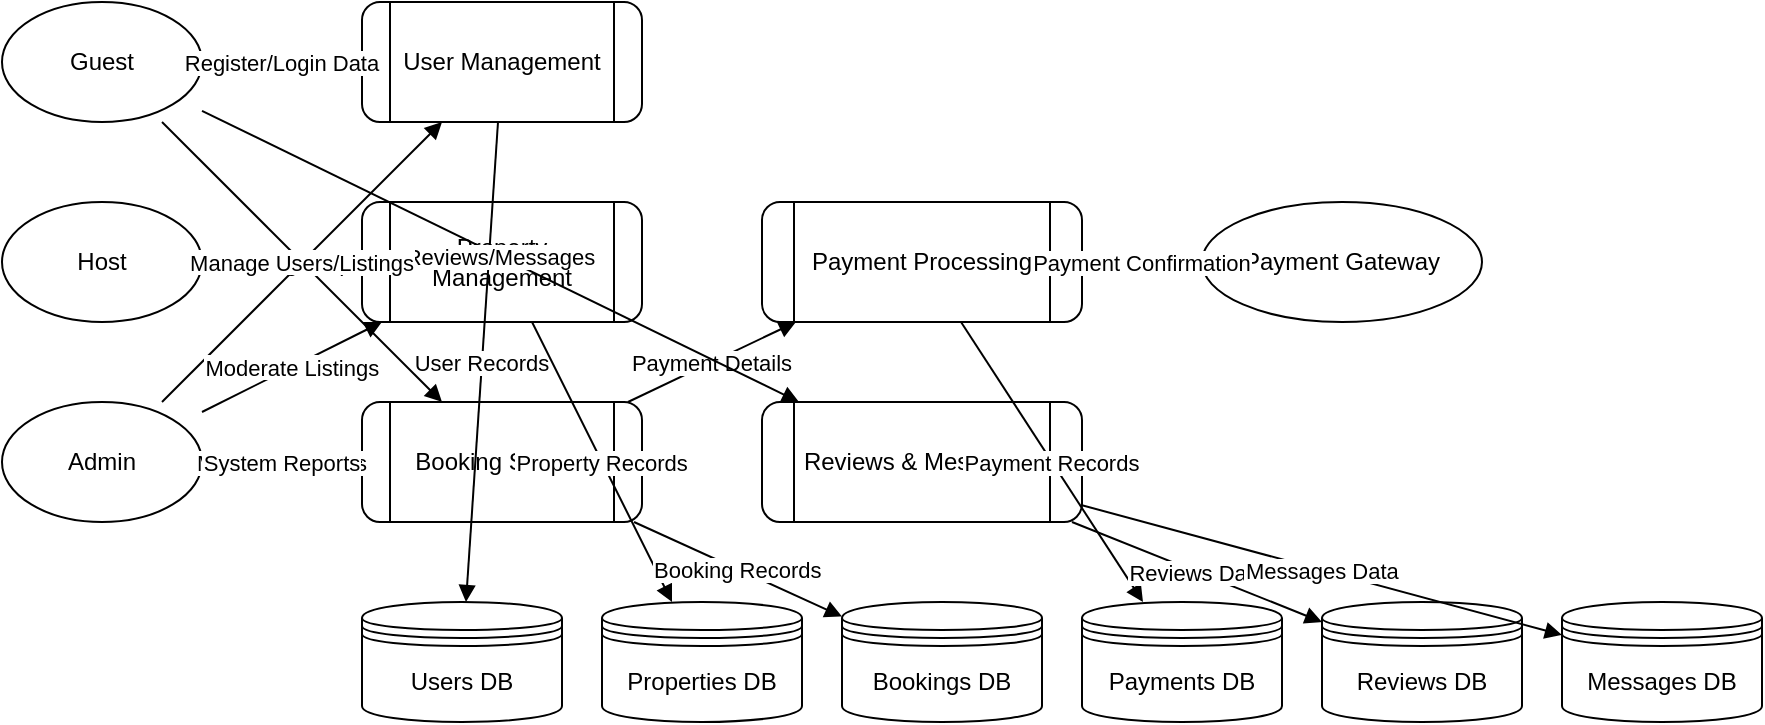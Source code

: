 <?xml version="1.0" encoding="UTF-8"?>
<mxfile>
  <diagram name="Airbnb DFD">
    <mxGraphModel>
      <root>
        <mxCell id="0"/>
        <mxCell id="1" parent="0"/>

        <!-- External Entities -->
        <mxCell id="guest" value="Guest" style="shape=ellipse;whiteSpace=wrap;html=1;" vertex="1" parent="1">
          <mxGeometry x="40" y="60" width="100" height="60" as="geometry"/>
        </mxCell>
        <mxCell id="host" value="Host" style="shape=ellipse;whiteSpace=wrap;html=1;" vertex="1" parent="1">
          <mxGeometry x="40" y="160" width="100" height="60" as="geometry"/>
        </mxCell>
        <mxCell id="admin" value="Admin" style="shape=ellipse;whiteSpace=wrap;html=1;" vertex="1" parent="1">
          <mxGeometry x="40" y="260" width="100" height="60" as="geometry"/>
        </mxCell>
        <mxCell id="gateway" value="Payment Gateway" style="shape=ellipse;whiteSpace=wrap;html=1;" vertex="1" parent="1">
          <mxGeometry x="640" y="160" width="140" height="60" as="geometry"/>
        </mxCell>

        <!-- Processes -->
        <mxCell id="p1" value="User Management" style="shape=process;rounded=1;whiteSpace=wrap;html=1;" vertex="1" parent="1">
          <mxGeometry x="220" y="60" width="140" height="60" as="geometry"/>
        </mxCell>
        <mxCell id="p2" value="Property Management" style="shape=process;rounded=1;whiteSpace=wrap;html=1;" vertex="1" parent="1">
          <mxGeometry x="220" y="160" width="140" height="60" as="geometry"/>
        </mxCell>
        <mxCell id="p3" value="Booking System" style="shape=process;rounded=1;whiteSpace=wrap;html=1;" vertex="1" parent="1">
          <mxGeometry x="220" y="260" width="140" height="60" as="geometry"/>
        </mxCell>
        <mxCell id="p4" value="Payment Processing" style="shape=process;rounded=1;whiteSpace=wrap;html=1;" vertex="1" parent="1">
          <mxGeometry x="420" y="160" width="160" height="60" as="geometry"/>
        </mxCell>
        <mxCell id="p5" value="Reviews &amp; Messaging" style="shape=process;rounded=1;whiteSpace=wrap;html=1;" vertex="1" parent="1">
          <mxGeometry x="420" y="260" width="160" height="60" as="geometry"/>
        </mxCell>

        <!-- Data Stores -->
        <mxCell id="d1" value="Users DB" style="shape=datastore;whiteSpace=wrap;html=1;" vertex="1" parent="1">
          <mxGeometry x="220" y="360" width="100" height="60" as="geometry"/>
        </mxCell>
        <mxCell id="d2" value="Properties DB" style="shape=datastore;whiteSpace=wrap;html=1;" vertex="1" parent="1">
          <mxGeometry x="340" y="360" width="100" height="60" as="geometry"/>
        </mxCell>
        <mxCell id="d3" value="Bookings DB" style="shape=datastore;whiteSpace=wrap;html=1;" vertex="1" parent="1">
          <mxGeometry x="460" y="360" width="100" height="60" as="geometry"/>
        </mxCell>
        <mxCell id="d4" value="Payments DB" style="shape=datastore;whiteSpace=wrap;html=1;" vertex="1" parent="1">
          <mxGeometry x="580" y="360" width="100" height="60" as="geometry"/>
        </mxCell>
        <mxCell id="d5" value="Reviews DB" style="shape=datastore;whiteSpace=wrap;html=1;" vertex="1" parent="1">
          <mxGeometry x="700" y="360" width="100" height="60" as="geometry"/>
        </mxCell>
        <mxCell id="d6" value="Messages DB" style="shape=datastore;whiteSpace=wrap;html=1;" vertex="1" parent="1">
          <mxGeometry x="820" y="360" width="100" height="60" as="geometry"/>
        </mxCell>

        <!-- Data Flows with geometry -->
        <mxCell id="f1" value="Register/Login Data" style="endArrow=block;" edge="1" parent="1" source="guest" target="p1">
          <mxGeometry relative="1" as="geometry"/>
        </mxCell>
        <mxCell id="f2" value="User Records" style="endArrow=block;" edge="1" parent="1" source="p1" target="d1">
          <mxGeometry relative="1" as="geometry"/>
        </mxCell>

        <mxCell id="f3" value="Property Data" style="endArrow=block;" edge="1" parent="1" source="host" target="p2">
          <mxGeometry relative="1" as="geometry"/>
        </mxCell>
        <mxCell id="f4" value="Property Records" style="endArrow=block;" edge="1" parent="1" source="p2" target="d2">
          <mxGeometry relative="1" as="geometry"/>
        </mxCell>

        <mxCell id="f5" value="Booking Request" style="endArrow=block;" edge="1" parent="1" source="guest" target="p3">
          <mxGeometry relative="1" as="geometry"/>
        </mxCell>
        <mxCell id="f6" value="Booking Records" style="endArrow=block;" edge="1" parent="1" source="p3" target="d3">
          <mxGeometry relative="1" as="geometry"/>
        </mxCell>

        <mxCell id="f7" value="Payment Details" style="endArrow=block;" edge="1" parent="1" source="p3" target="p4">
          <mxGeometry relative="1" as="geometry"/>
        </mxCell>
        <mxCell id="f8" value="Payment Request" style="endArrow=block;" edge="1" parent="1" source="p4" target="gateway">
          <mxGeometry relative="1" as="geometry"/>
        </mxCell>
        <mxCell id="f9" value="Payment Confirmation" style="endArrow=block;" edge="1" parent="1" source="gateway" target="p4">
          <mxGeometry relative="1" as="geometry"/>
        </mxCell>
        <mxCell id="f10" value="Payment Records" style="endArrow=block;" edge="1" parent="1" source="p4" target="d4">
          <mxGeometry relative="1" as="geometry"/>
        </mxCell>

        <mxCell id="f11" value="Reviews/Messages" style="endArrow=block;" edge="1" parent="1" source="guest" target="p5">
          <mxGeometry relative="1" as="geometry"/>
        </mxCell>
        <mxCell id="f12" value="Reviews Data" style="endArrow=block;" edge="1" parent="1" source="p5" target="d5">
          <mxGeometry relative="1" as="geometry"/>
        </mxCell>
        <mxCell id="f13" value="Messages Data" style="endArrow=block;" edge="1" parent="1" source="p5" target="d6">
          <mxGeometry relative="1" as="geometry"/>
        </mxCell>

        <mxCell id="f14" value="Manage Users/Listings" style="endArrow=block;" edge="1" parent="1" source="admin" target="p1">
          <mxGeometry relative="1" as="geometry"/>
        </mxCell>
        <mxCell id="f15" value="Moderate Listings" style="endArrow=block;" edge="1" parent="1" source="admin" target="p2">
          <mxGeometry relative="1" as="geometry"/>
        </mxCell>
        <mxCell id="f16" value="Monitor Bookings" style="endArrow=block;" edge="1" parent="1" source="admin" target="p3">
          <mxGeometry relative="1" as="geometry"/>
        </mxCell>
        <mxCell id="f17" value="System Reports" style="endArrow=block;" edge="1" parent="1" source="p3" target="admin">
          <mxGeometry relative="1" as="geometry"/>
        </mxCell>

      </root>
    </mxGraphModel>
  </diagram>
</mxfile>

